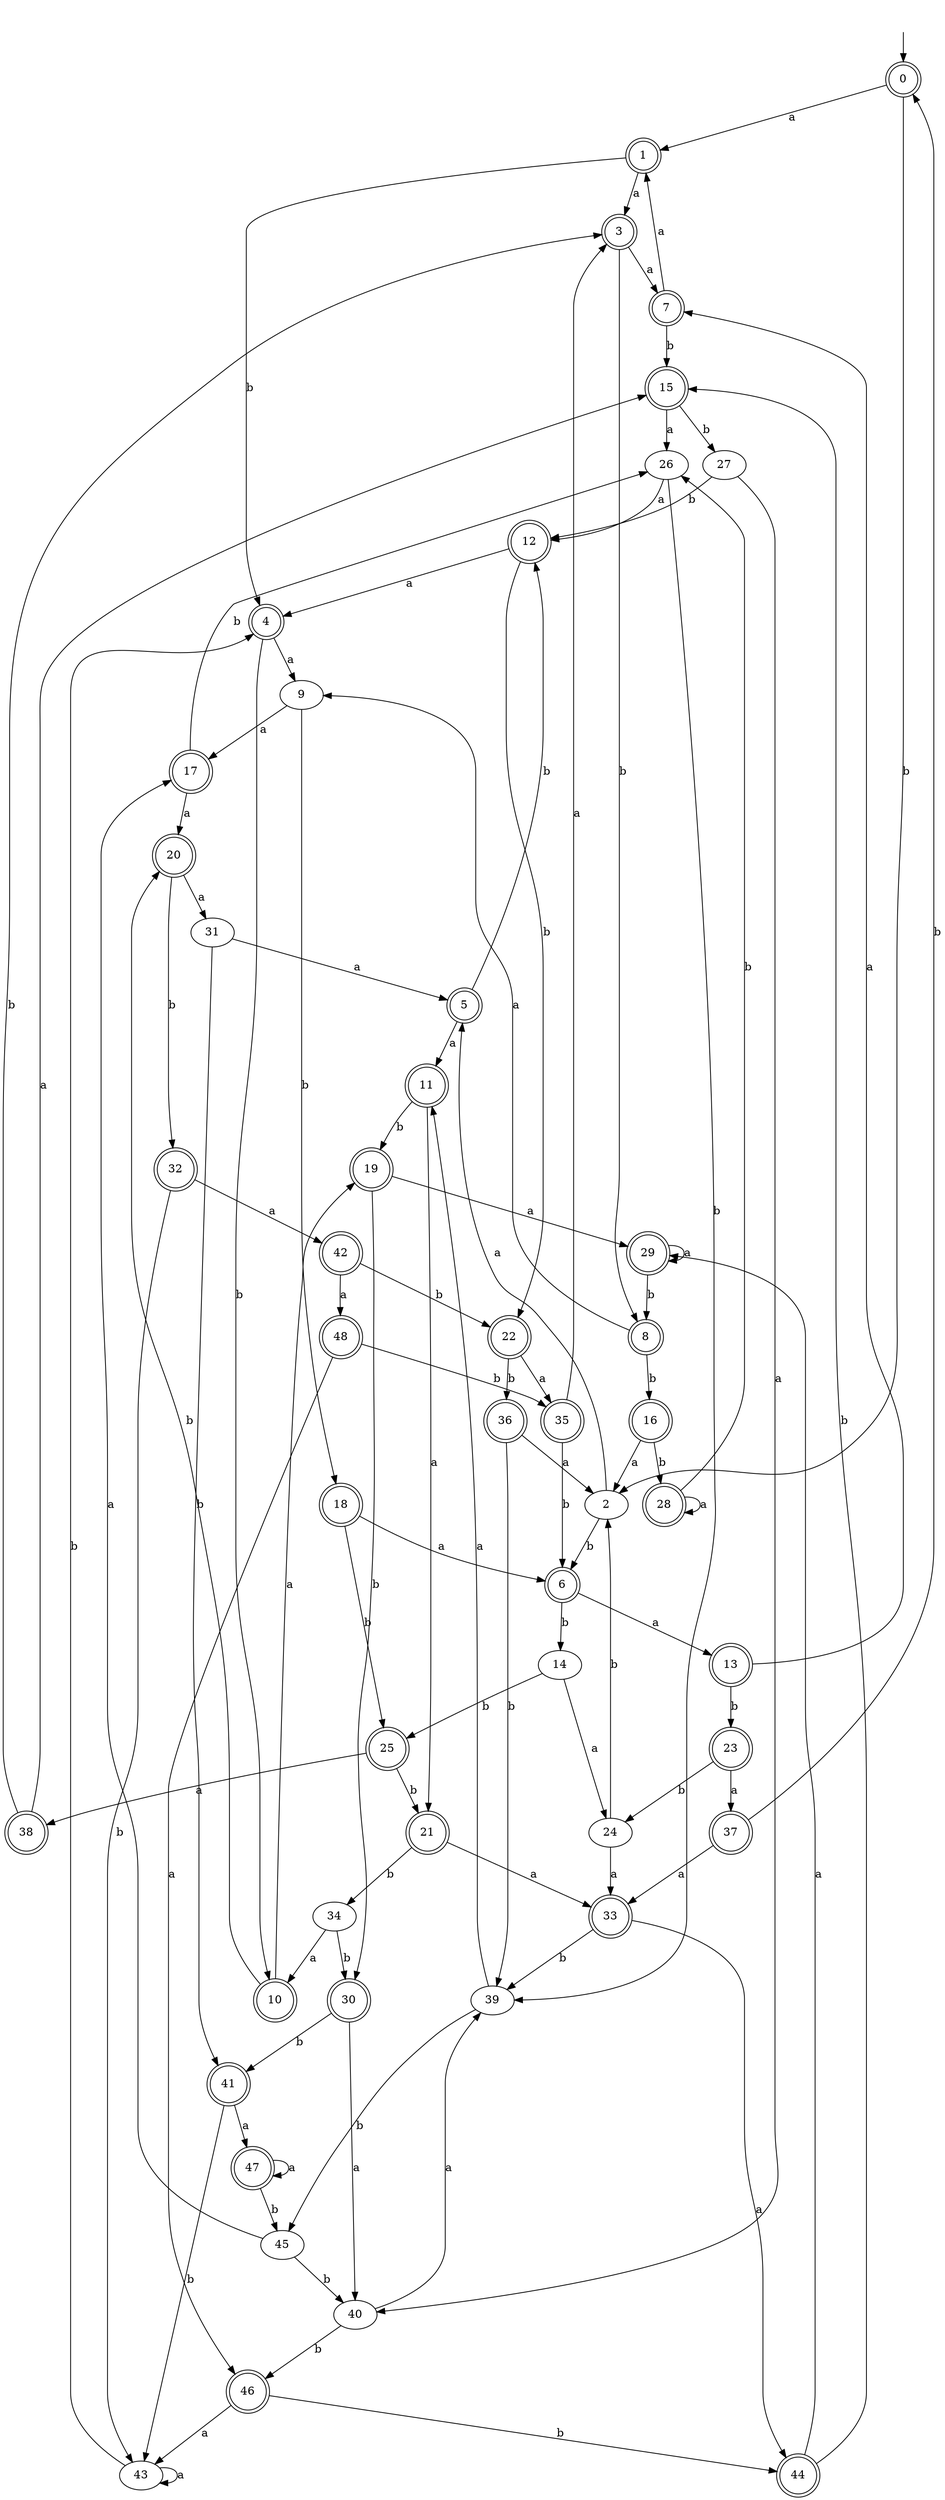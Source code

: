 digraph RandomDFA {
  __start0 [label="", shape=none];
  __start0 -> 0 [label=""];
  0 [shape=circle] [shape=doublecircle]
  0 -> 1 [label="a"]
  0 -> 2 [label="b"]
  1 [shape=doublecircle]
  1 -> 3 [label="a"]
  1 -> 4 [label="b"]
  2
  2 -> 5 [label="a"]
  2 -> 6 [label="b"]
  3 [shape=doublecircle]
  3 -> 7 [label="a"]
  3 -> 8 [label="b"]
  4 [shape=doublecircle]
  4 -> 9 [label="a"]
  4 -> 10 [label="b"]
  5 [shape=doublecircle]
  5 -> 11 [label="a"]
  5 -> 12 [label="b"]
  6 [shape=doublecircle]
  6 -> 13 [label="a"]
  6 -> 14 [label="b"]
  7 [shape=doublecircle]
  7 -> 1 [label="a"]
  7 -> 15 [label="b"]
  8 [shape=doublecircle]
  8 -> 9 [label="a"]
  8 -> 16 [label="b"]
  9
  9 -> 17 [label="a"]
  9 -> 18 [label="b"]
  10 [shape=doublecircle]
  10 -> 19 [label="a"]
  10 -> 20 [label="b"]
  11 [shape=doublecircle]
  11 -> 21 [label="a"]
  11 -> 19 [label="b"]
  12 [shape=doublecircle]
  12 -> 4 [label="a"]
  12 -> 22 [label="b"]
  13 [shape=doublecircle]
  13 -> 7 [label="a"]
  13 -> 23 [label="b"]
  14
  14 -> 24 [label="a"]
  14 -> 25 [label="b"]
  15 [shape=doublecircle]
  15 -> 26 [label="a"]
  15 -> 27 [label="b"]
  16 [shape=doublecircle]
  16 -> 2 [label="a"]
  16 -> 28 [label="b"]
  17 [shape=doublecircle]
  17 -> 20 [label="a"]
  17 -> 26 [label="b"]
  18 [shape=doublecircle]
  18 -> 6 [label="a"]
  18 -> 25 [label="b"]
  19 [shape=doublecircle]
  19 -> 29 [label="a"]
  19 -> 30 [label="b"]
  20 [shape=doublecircle]
  20 -> 31 [label="a"]
  20 -> 32 [label="b"]
  21 [shape=doublecircle]
  21 -> 33 [label="a"]
  21 -> 34 [label="b"]
  22 [shape=doublecircle]
  22 -> 35 [label="a"]
  22 -> 36 [label="b"]
  23 [shape=doublecircle]
  23 -> 37 [label="a"]
  23 -> 24 [label="b"]
  24
  24 -> 33 [label="a"]
  24 -> 2 [label="b"]
  25 [shape=doublecircle]
  25 -> 38 [label="a"]
  25 -> 21 [label="b"]
  26
  26 -> 12 [label="a"]
  26 -> 39 [label="b"]
  27
  27 -> 40 [label="a"]
  27 -> 12 [label="b"]
  28 [shape=doublecircle]
  28 -> 28 [label="a"]
  28 -> 26 [label="b"]
  29 [shape=doublecircle]
  29 -> 29 [label="a"]
  29 -> 8 [label="b"]
  30 [shape=doublecircle]
  30 -> 40 [label="a"]
  30 -> 41 [label="b"]
  31
  31 -> 5 [label="a"]
  31 -> 41 [label="b"]
  32 [shape=doublecircle]
  32 -> 42 [label="a"]
  32 -> 43 [label="b"]
  33 [shape=doublecircle]
  33 -> 44 [label="a"]
  33 -> 39 [label="b"]
  34
  34 -> 10 [label="a"]
  34 -> 30 [label="b"]
  35 [shape=doublecircle]
  35 -> 3 [label="a"]
  35 -> 6 [label="b"]
  36 [shape=doublecircle]
  36 -> 2 [label="a"]
  36 -> 39 [label="b"]
  37 [shape=doublecircle]
  37 -> 33 [label="a"]
  37 -> 0 [label="b"]
  38 [shape=doublecircle]
  38 -> 15 [label="a"]
  38 -> 3 [label="b"]
  39
  39 -> 11 [label="a"]
  39 -> 45 [label="b"]
  40
  40 -> 39 [label="a"]
  40 -> 46 [label="b"]
  41 [shape=doublecircle]
  41 -> 47 [label="a"]
  41 -> 43 [label="b"]
  42 [shape=doublecircle]
  42 -> 48 [label="a"]
  42 -> 22 [label="b"]
  43
  43 -> 43 [label="a"]
  43 -> 4 [label="b"]
  44 [shape=doublecircle]
  44 -> 29 [label="a"]
  44 -> 15 [label="b"]
  45
  45 -> 17 [label="a"]
  45 -> 40 [label="b"]
  46 [shape=doublecircle]
  46 -> 43 [label="a"]
  46 -> 44 [label="b"]
  47 [shape=doublecircle]
  47 -> 47 [label="a"]
  47 -> 45 [label="b"]
  48 [shape=doublecircle]
  48 -> 46 [label="a"]
  48 -> 35 [label="b"]
}
